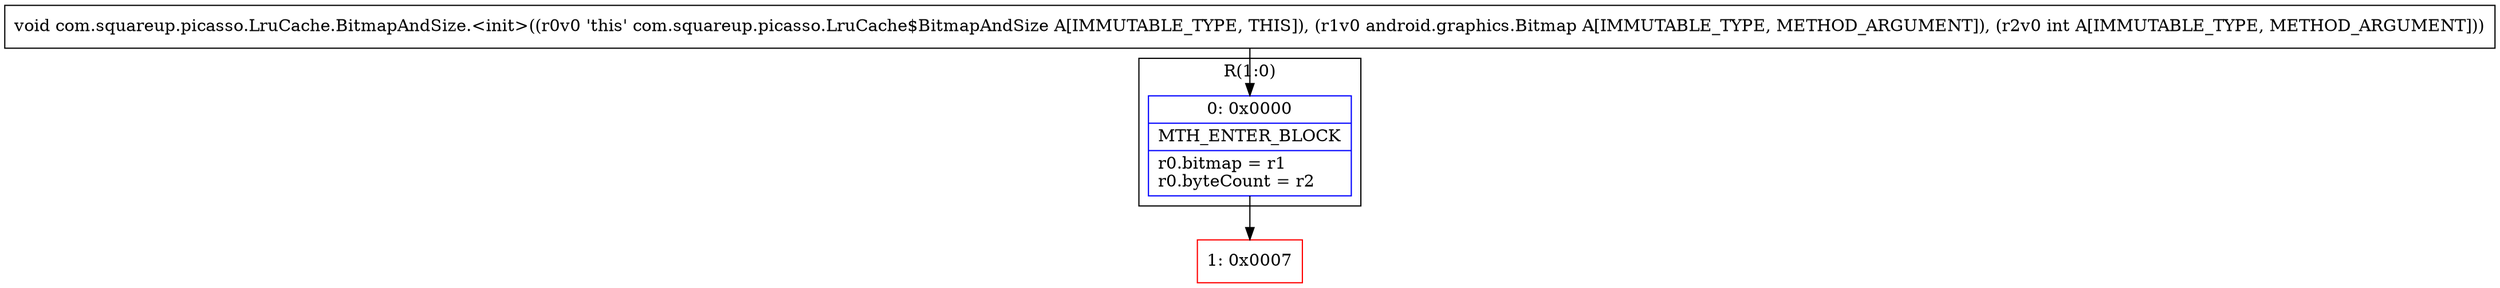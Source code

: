digraph "CFG forcom.squareup.picasso.LruCache.BitmapAndSize.\<init\>(Landroid\/graphics\/Bitmap;I)V" {
subgraph cluster_Region_840164019 {
label = "R(1:0)";
node [shape=record,color=blue];
Node_0 [shape=record,label="{0\:\ 0x0000|MTH_ENTER_BLOCK\l|r0.bitmap = r1\lr0.byteCount = r2\l}"];
}
Node_1 [shape=record,color=red,label="{1\:\ 0x0007}"];
MethodNode[shape=record,label="{void com.squareup.picasso.LruCache.BitmapAndSize.\<init\>((r0v0 'this' com.squareup.picasso.LruCache$BitmapAndSize A[IMMUTABLE_TYPE, THIS]), (r1v0 android.graphics.Bitmap A[IMMUTABLE_TYPE, METHOD_ARGUMENT]), (r2v0 int A[IMMUTABLE_TYPE, METHOD_ARGUMENT])) }"];
MethodNode -> Node_0;
Node_0 -> Node_1;
}

